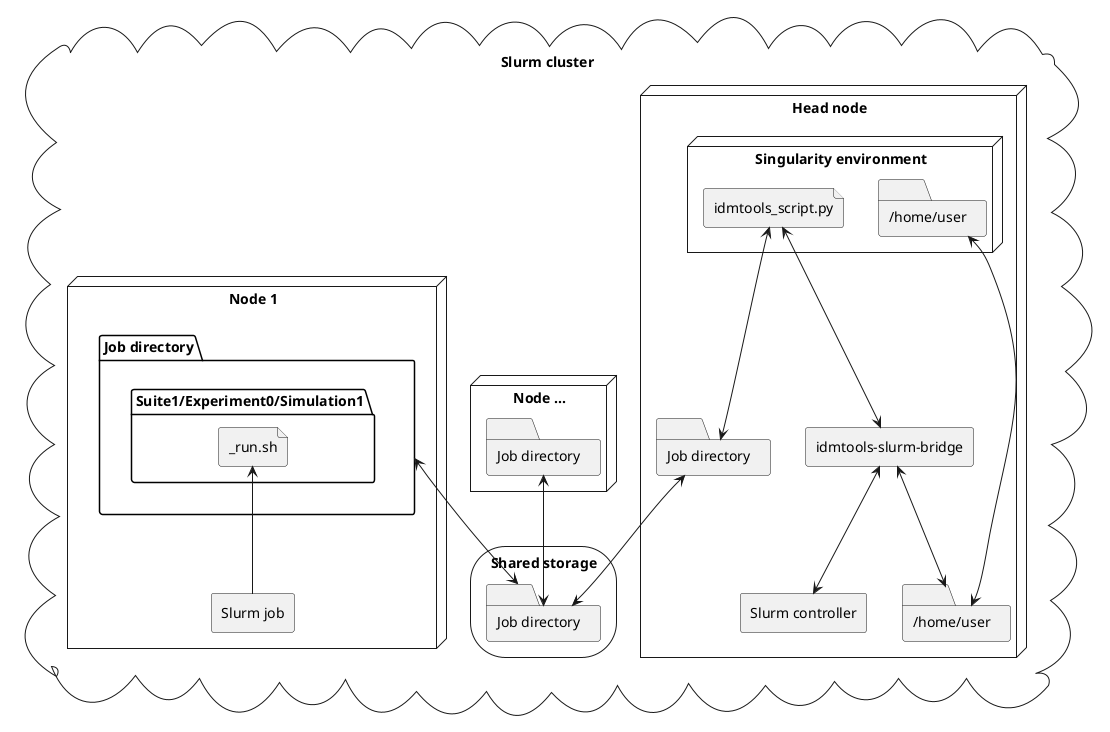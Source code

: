 @startuml

cloud "Slurm cluster" {
  storage "Shared storage" as shared {
    folder "Job directory" as job0
  }
  node "Head node" {
    folder "Job directory" as job1

    folder "/home/user" as home0
    agent "Slurm controller" as sctl
    agent "idmtools-slurm-bridge" as bridgeagent
    node "Singularity environment" as senv {
      folder "/home/user" as home1
      file "idmtools_script.py" as user_script
    }
    bridgeagent <--> home0
    home1 <--> home0
    bridgeagent <--> sctl
    user_script <--> bridgeagent
    user_script <--> job1
  }
  node "Node 1" {
    folder "Job directory" as job2 {
      folder "Suite1/Experiment0/Simulation1" as jfolder {
        file "_run.sh" as jshell
      }
    }
    agent "Slurm job" as sj
    jshell <-- sj
  }
  node "Node ..." {
    folder "Job directory" as job3
  }
  job1 <--> job0
  job2 <--> job0
  job3 <--> job0
}


@enduml